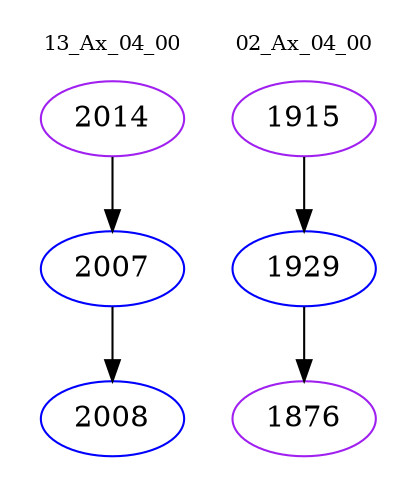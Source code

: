 digraph{
subgraph cluster_0 {
color = white
label = "13_Ax_04_00";
fontsize=10;
T0_2014 [label="2014", color="purple"]
T0_2014 -> T0_2007 [color="black"]
T0_2007 [label="2007", color="blue"]
T0_2007 -> T0_2008 [color="black"]
T0_2008 [label="2008", color="blue"]
}
subgraph cluster_1 {
color = white
label = "02_Ax_04_00";
fontsize=10;
T1_1915 [label="1915", color="purple"]
T1_1915 -> T1_1929 [color="black"]
T1_1929 [label="1929", color="blue"]
T1_1929 -> T1_1876 [color="black"]
T1_1876 [label="1876", color="purple"]
}
}
